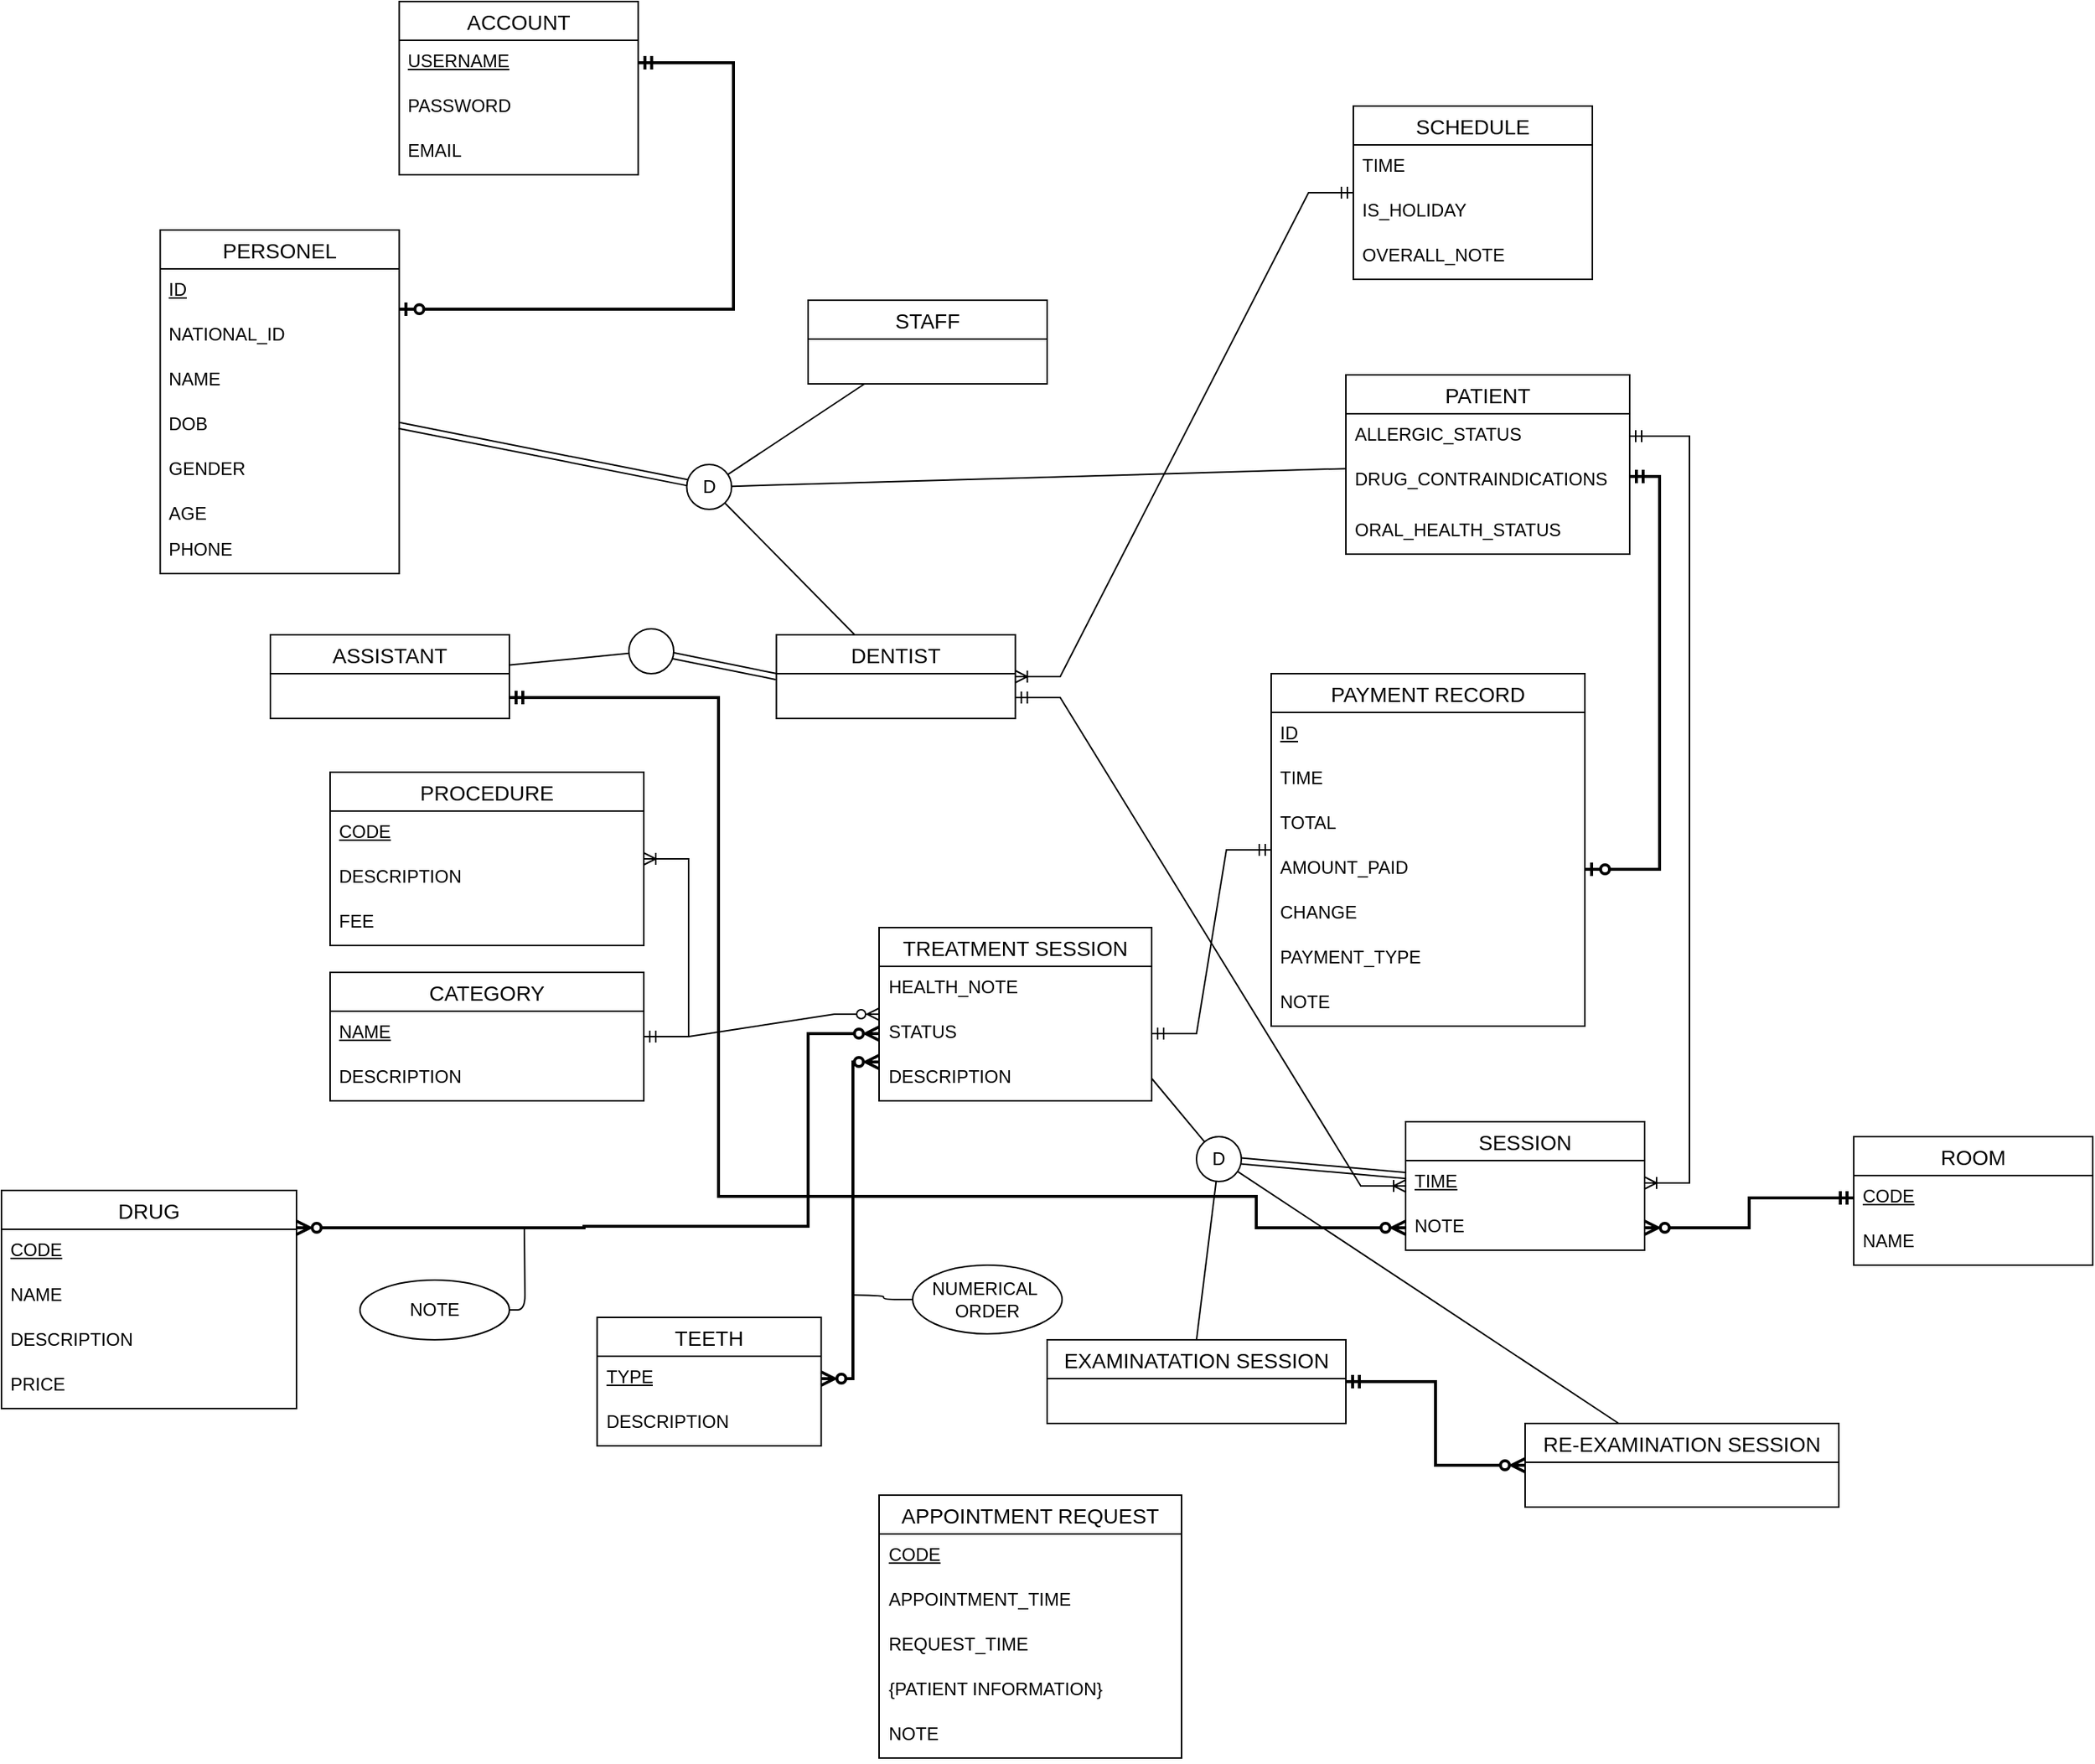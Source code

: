 <mxfile version="21.6.2" type="device">
  <diagram name="Page-1" id="1ZqelRtR58Mp4bGrBmQF">
    <mxGraphModel dx="724" dy="430" grid="1" gridSize="10" guides="1" tooltips="1" connect="1" arrows="1" fold="1" page="1" pageScale="1" pageWidth="850" pageHeight="1100" background="none" math="0" shadow="0">
      <root>
        <mxCell id="0" />
        <mxCell id="1" parent="0" />
        <mxCell id="TScpjYr6p5Fea-ma_9VI-13" value="DENTIST" style="swimlane;fontStyle=0;childLayout=stackLayout;horizontal=1;startSize=26;horizontalStack=0;resizeParent=1;resizeParentMax=0;resizeLast=0;collapsible=1;marginBottom=0;align=center;fontSize=14;" parent="1" vertex="1">
          <mxGeometry x="648.75" y="1044" width="160" height="56" as="geometry" />
        </mxCell>
        <mxCell id="TScpjYr6p5Fea-ma_9VI-52" value="ROOM" style="swimlane;fontStyle=0;childLayout=stackLayout;horizontal=1;startSize=26;horizontalStack=0;resizeParent=1;resizeParentMax=0;resizeLast=0;collapsible=1;marginBottom=0;align=center;fontSize=14;" parent="1" vertex="1">
          <mxGeometry x="1370" y="1380" width="160" height="86" as="geometry" />
        </mxCell>
        <mxCell id="TScpjYr6p5Fea-ma_9VI-53" value="&lt;u&gt;CODE&lt;/u&gt;" style="text;strokeColor=none;fillColor=none;spacingLeft=4;spacingRight=4;overflow=hidden;rotatable=0;points=[[0,0.5],[1,0.5]];portConstraint=eastwest;fontSize=12;whiteSpace=wrap;html=1;" parent="TScpjYr6p5Fea-ma_9VI-52" vertex="1">
          <mxGeometry y="26" width="160" height="30" as="geometry" />
        </mxCell>
        <mxCell id="2ctIC8E9U0INF1ZIrR8m-14" value="NAME" style="text;strokeColor=none;fillColor=none;spacingLeft=4;spacingRight=4;overflow=hidden;rotatable=0;points=[[0,0.5],[1,0.5]];portConstraint=eastwest;fontSize=12;whiteSpace=wrap;html=1;" parent="TScpjYr6p5Fea-ma_9VI-52" vertex="1">
          <mxGeometry y="56" width="160" height="30" as="geometry" />
        </mxCell>
        <mxCell id="TScpjYr6p5Fea-ma_9VI-64" value="PATIENT" style="swimlane;fontStyle=0;childLayout=stackLayout;horizontal=1;startSize=26;horizontalStack=0;resizeParent=1;resizeParentMax=0;resizeLast=0;collapsible=1;marginBottom=0;align=center;fontSize=14;" parent="1" vertex="1">
          <mxGeometry x="1030" y="870" width="190" height="120" as="geometry" />
        </mxCell>
        <mxCell id="tFlB_O44RkPan1QI3NoO-107" value="ALLERGIC_STATUS" style="text;strokeColor=none;fillColor=none;spacingLeft=4;spacingRight=4;overflow=hidden;rotatable=0;points=[[0,0.5],[1,0.5]];portConstraint=eastwest;fontSize=12;whiteSpace=wrap;html=1;" parent="TScpjYr6p5Fea-ma_9VI-64" vertex="1">
          <mxGeometry y="26" width="190" height="30" as="geometry" />
        </mxCell>
        <mxCell id="tFlB_O44RkPan1QI3NoO-108" value="DRUG_CONTRAINDICATIONS" style="text;strokeColor=none;fillColor=none;spacingLeft=4;spacingRight=4;overflow=hidden;rotatable=0;points=[[0,0.5],[1,0.5]];portConstraint=eastwest;fontSize=12;whiteSpace=wrap;html=1;" parent="TScpjYr6p5Fea-ma_9VI-64" vertex="1">
          <mxGeometry y="56" width="190" height="34" as="geometry" />
        </mxCell>
        <mxCell id="tFlB_O44RkPan1QI3NoO-109" value="ORAL_HEALTH_STATUS" style="text;strokeColor=none;fillColor=none;spacingLeft=4;spacingRight=4;overflow=hidden;rotatable=0;points=[[0,0.5],[1,0.5]];portConstraint=eastwest;fontSize=12;whiteSpace=wrap;html=1;" parent="TScpjYr6p5Fea-ma_9VI-64" vertex="1">
          <mxGeometry y="90" width="190" height="30" as="geometry" />
        </mxCell>
        <mxCell id="TScpjYr6p5Fea-ma_9VI-93" value="PAYMENT RECORD" style="swimlane;fontStyle=0;childLayout=stackLayout;horizontal=1;startSize=26;horizontalStack=0;resizeParent=1;resizeParentMax=0;resizeLast=0;collapsible=1;marginBottom=0;align=center;fontSize=14;" parent="1" vertex="1">
          <mxGeometry x="980" y="1070" width="210" height="236" as="geometry" />
        </mxCell>
        <mxCell id="2ctIC8E9U0INF1ZIrR8m-19" value="&lt;u&gt;ID&lt;/u&gt;" style="text;strokeColor=none;fillColor=none;spacingLeft=4;spacingRight=4;overflow=hidden;rotatable=0;points=[[0,0.5],[1,0.5]];portConstraint=eastwest;fontSize=12;whiteSpace=wrap;html=1;" parent="TScpjYr6p5Fea-ma_9VI-93" vertex="1">
          <mxGeometry y="26" width="210" height="30" as="geometry" />
        </mxCell>
        <mxCell id="TScpjYr6p5Fea-ma_9VI-94" value="TIME" style="text;strokeColor=none;fillColor=none;spacingLeft=4;spacingRight=4;overflow=hidden;rotatable=0;points=[[0,0.5],[1,0.5]];portConstraint=eastwest;fontSize=12;whiteSpace=wrap;html=1;" parent="TScpjYr6p5Fea-ma_9VI-93" vertex="1">
          <mxGeometry y="56" width="210" height="30" as="geometry" />
        </mxCell>
        <mxCell id="TScpjYr6p5Fea-ma_9VI-95" value="TOTAL" style="text;strokeColor=none;fillColor=none;spacingLeft=4;spacingRight=4;overflow=hidden;rotatable=0;points=[[0,0.5],[1,0.5]];portConstraint=eastwest;fontSize=12;whiteSpace=wrap;html=1;" parent="TScpjYr6p5Fea-ma_9VI-93" vertex="1">
          <mxGeometry y="86" width="210" height="30" as="geometry" />
        </mxCell>
        <mxCell id="TScpjYr6p5Fea-ma_9VI-96" value="AMOUNT_PAID" style="text;strokeColor=none;fillColor=none;spacingLeft=4;spacingRight=4;overflow=hidden;rotatable=0;points=[[0,0.5],[1,0.5]];portConstraint=eastwest;fontSize=12;whiteSpace=wrap;html=1;" parent="TScpjYr6p5Fea-ma_9VI-93" vertex="1">
          <mxGeometry y="116" width="210" height="30" as="geometry" />
        </mxCell>
        <mxCell id="TScpjYr6p5Fea-ma_9VI-97" value="CHANGE" style="text;strokeColor=none;fillColor=none;spacingLeft=4;spacingRight=4;overflow=hidden;rotatable=0;points=[[0,0.5],[1,0.5]];portConstraint=eastwest;fontSize=12;whiteSpace=wrap;html=1;" parent="TScpjYr6p5Fea-ma_9VI-93" vertex="1">
          <mxGeometry y="146" width="210" height="30" as="geometry" />
        </mxCell>
        <mxCell id="TScpjYr6p5Fea-ma_9VI-98" value="PAYMENT_TYPE" style="text;strokeColor=none;fillColor=none;spacingLeft=4;spacingRight=4;overflow=hidden;rotatable=0;points=[[0,0.5],[1,0.5]];portConstraint=eastwest;fontSize=12;whiteSpace=wrap;html=1;" parent="TScpjYr6p5Fea-ma_9VI-93" vertex="1">
          <mxGeometry y="176" width="210" height="30" as="geometry" />
        </mxCell>
        <mxCell id="4" value="NOTE" style="text;strokeColor=none;fillColor=none;spacingLeft=4;spacingRight=4;overflow=hidden;rotatable=0;points=[[0,0.5],[1,0.5]];portConstraint=eastwest;fontSize=12;whiteSpace=wrap;html=1;" parent="TScpjYr6p5Fea-ma_9VI-93" vertex="1">
          <mxGeometry y="206" width="210" height="30" as="geometry" />
        </mxCell>
        <mxCell id="TScpjYr6p5Fea-ma_9VI-100" value="APPOINTMENT REQUEST" style="swimlane;fontStyle=0;childLayout=stackLayout;horizontal=1;startSize=26;horizontalStack=0;resizeParent=1;resizeParentMax=0;resizeLast=0;collapsible=1;marginBottom=0;align=center;fontSize=14;" parent="1" vertex="1">
          <mxGeometry x="717.5" y="1620" width="202.5" height="176" as="geometry" />
        </mxCell>
        <mxCell id="tFlB_O44RkPan1QI3NoO-69" value="&lt;u&gt;CODE&lt;/u&gt;" style="text;strokeColor=none;fillColor=none;spacingLeft=4;spacingRight=4;overflow=hidden;rotatable=0;points=[[0,0.5],[1,0.5]];portConstraint=eastwest;fontSize=12;whiteSpace=wrap;html=1;" parent="TScpjYr6p5Fea-ma_9VI-100" vertex="1">
          <mxGeometry y="26" width="202.5" height="30" as="geometry" />
        </mxCell>
        <mxCell id="2ctIC8E9U0INF1ZIrR8m-20" value="&lt;span&gt;APPOINTMENT_TIME&lt;/span&gt;" style="text;strokeColor=none;fillColor=none;spacingLeft=4;spacingRight=4;overflow=hidden;rotatable=0;points=[[0,0.5],[1,0.5]];portConstraint=eastwest;fontSize=12;whiteSpace=wrap;html=1;fontStyle=0" parent="TScpjYr6p5Fea-ma_9VI-100" vertex="1">
          <mxGeometry y="56" width="202.5" height="30" as="geometry" />
        </mxCell>
        <mxCell id="tFlB_O44RkPan1QI3NoO-141" value="REQUEST_TIME" style="text;strokeColor=none;fillColor=none;spacingLeft=4;spacingRight=4;overflow=hidden;rotatable=0;points=[[0,0.5],[1,0.5]];portConstraint=eastwest;fontSize=12;whiteSpace=wrap;html=1;fontStyle=0" parent="TScpjYr6p5Fea-ma_9VI-100" vertex="1">
          <mxGeometry y="86" width="202.5" height="30" as="geometry" />
        </mxCell>
        <mxCell id="TScpjYr6p5Fea-ma_9VI-101" value="{PATIENT INFORMATION}" style="text;strokeColor=none;fillColor=none;spacingLeft=4;spacingRight=4;overflow=hidden;rotatable=0;points=[[0,0.5],[1,0.5]];portConstraint=eastwest;fontSize=12;whiteSpace=wrap;html=1;" parent="TScpjYr6p5Fea-ma_9VI-100" vertex="1">
          <mxGeometry y="116" width="202.5" height="30" as="geometry" />
        </mxCell>
        <mxCell id="tFlB_O44RkPan1QI3NoO-68" value="NOTE" style="text;strokeColor=none;fillColor=none;spacingLeft=4;spacingRight=4;overflow=hidden;rotatable=0;points=[[0,0.5],[1,0.5]];portConstraint=eastwest;fontSize=12;whiteSpace=wrap;html=1;" parent="TScpjYr6p5Fea-ma_9VI-100" vertex="1">
          <mxGeometry y="146" width="202.5" height="30" as="geometry" />
        </mxCell>
        <mxCell id="2ctIC8E9U0INF1ZIrR8m-1" value="STAFF" style="swimlane;fontStyle=0;childLayout=stackLayout;horizontal=1;startSize=26;horizontalStack=0;resizeParent=1;resizeParentMax=0;resizeLast=0;collapsible=1;marginBottom=0;align=center;fontSize=14;" parent="1" vertex="1">
          <mxGeometry x="670" y="820" width="160" height="56" as="geometry" />
        </mxCell>
        <mxCell id="2ctIC8E9U0INF1ZIrR8m-5" value="PERSONEL" style="swimlane;fontStyle=0;childLayout=stackLayout;horizontal=1;startSize=26;horizontalStack=0;resizeParent=1;resizeParentMax=0;resizeLast=0;collapsible=1;marginBottom=0;align=center;fontSize=14;" parent="1" vertex="1">
          <mxGeometry x="236.25" y="773" width="160" height="230" as="geometry" />
        </mxCell>
        <mxCell id="2ctIC8E9U0INF1ZIrR8m-6" value="&lt;u&gt;ID&lt;/u&gt;" style="text;strokeColor=none;fillColor=none;spacingLeft=4;spacingRight=4;overflow=hidden;rotatable=0;points=[[0,0.5],[1,0.5]];portConstraint=eastwest;fontSize=12;whiteSpace=wrap;html=1;" parent="2ctIC8E9U0INF1ZIrR8m-5" vertex="1">
          <mxGeometry y="26" width="160" height="30" as="geometry" />
        </mxCell>
        <mxCell id="2ctIC8E9U0INF1ZIrR8m-7" value="NATIONAL_ID" style="text;strokeColor=none;fillColor=none;spacingLeft=4;spacingRight=4;overflow=hidden;rotatable=0;points=[[0,0.5],[1,0.5]];portConstraint=eastwest;fontSize=12;whiteSpace=wrap;html=1;" parent="2ctIC8E9U0INF1ZIrR8m-5" vertex="1">
          <mxGeometry y="56" width="160" height="30" as="geometry" />
        </mxCell>
        <mxCell id="2ctIC8E9U0INF1ZIrR8m-8" value="NAME" style="text;strokeColor=none;fillColor=none;spacingLeft=4;spacingRight=4;overflow=hidden;rotatable=0;points=[[0,0.5],[1,0.5]];portConstraint=eastwest;fontSize=12;whiteSpace=wrap;html=1;" parent="2ctIC8E9U0INF1ZIrR8m-5" vertex="1">
          <mxGeometry y="86" width="160" height="30" as="geometry" />
        </mxCell>
        <mxCell id="2ctIC8E9U0INF1ZIrR8m-11" value="DOB" style="text;strokeColor=none;fillColor=none;spacingLeft=4;spacingRight=4;overflow=hidden;rotatable=0;points=[[0,0.5],[1,0.5]];portConstraint=eastwest;fontSize=12;whiteSpace=wrap;html=1;" parent="2ctIC8E9U0INF1ZIrR8m-5" vertex="1">
          <mxGeometry y="116" width="160" height="30" as="geometry" />
        </mxCell>
        <mxCell id="tFlB_O44RkPan1QI3NoO-49" value="GENDER" style="text;strokeColor=none;fillColor=none;spacingLeft=4;spacingRight=4;overflow=hidden;rotatable=0;points=[[0,0.5],[1,0.5]];portConstraint=eastwest;fontSize=12;whiteSpace=wrap;html=1;" parent="2ctIC8E9U0INF1ZIrR8m-5" vertex="1">
          <mxGeometry y="146" width="160" height="30" as="geometry" />
        </mxCell>
        <mxCell id="tFlB_O44RkPan1QI3NoO-117" value="AGE" style="text;strokeColor=none;fillColor=none;spacingLeft=4;spacingRight=4;overflow=hidden;rotatable=0;points=[[0,0.5],[1,0.5]];portConstraint=eastwest;fontSize=12;whiteSpace=wrap;html=1;" parent="2ctIC8E9U0INF1ZIrR8m-5" vertex="1">
          <mxGeometry y="176" width="160" height="24" as="geometry" />
        </mxCell>
        <mxCell id="3" value="PHONE" style="text;strokeColor=none;fillColor=none;spacingLeft=4;spacingRight=4;overflow=hidden;rotatable=0;points=[[0,0.5],[1,0.5]];portConstraint=eastwest;fontSize=12;whiteSpace=wrap;html=1;" parent="2ctIC8E9U0INF1ZIrR8m-5" vertex="1">
          <mxGeometry y="200" width="160" height="30" as="geometry" />
        </mxCell>
        <mxCell id="2ctIC8E9U0INF1ZIrR8m-22" value="SCHEDULE" style="swimlane;fontStyle=0;childLayout=stackLayout;horizontal=1;startSize=26;horizontalStack=0;resizeParent=1;resizeParentMax=0;resizeLast=0;collapsible=1;marginBottom=0;align=center;fontSize=14;" parent="1" vertex="1">
          <mxGeometry x="1035" y="690" width="160" height="116" as="geometry" />
        </mxCell>
        <mxCell id="2ctIC8E9U0INF1ZIrR8m-23" value="TIME" style="text;strokeColor=none;fillColor=none;spacingLeft=4;spacingRight=4;overflow=hidden;rotatable=0;points=[[0,0.5],[1,0.5]];portConstraint=eastwest;fontSize=12;whiteSpace=wrap;html=1;" parent="2ctIC8E9U0INF1ZIrR8m-22" vertex="1">
          <mxGeometry y="26" width="160" height="30" as="geometry" />
        </mxCell>
        <mxCell id="2ctIC8E9U0INF1ZIrR8m-24" value="IS_HOLIDAY" style="text;strokeColor=none;fillColor=none;spacingLeft=4;spacingRight=4;overflow=hidden;rotatable=0;points=[[0,0.5],[1,0.5]];portConstraint=eastwest;fontSize=12;whiteSpace=wrap;html=1;" parent="2ctIC8E9U0INF1ZIrR8m-22" vertex="1">
          <mxGeometry y="56" width="160" height="30" as="geometry" />
        </mxCell>
        <mxCell id="2ctIC8E9U0INF1ZIrR8m-25" value="OVERALL_NOTE" style="text;strokeColor=none;fillColor=none;spacingLeft=4;spacingRight=4;overflow=hidden;rotatable=0;points=[[0,0.5],[1,0.5]];portConstraint=eastwest;fontSize=12;whiteSpace=wrap;html=1;" parent="2ctIC8E9U0INF1ZIrR8m-22" vertex="1">
          <mxGeometry y="86" width="160" height="30" as="geometry" />
        </mxCell>
        <mxCell id="tFlB_O44RkPan1QI3NoO-11" value="TREATMENT SESSION" style="swimlane;fontStyle=0;childLayout=stackLayout;horizontal=1;startSize=26;horizontalStack=0;resizeParent=1;resizeParentMax=0;resizeLast=0;collapsible=1;marginBottom=0;align=center;fontSize=14;" parent="1" vertex="1">
          <mxGeometry x="717.5" y="1240" width="182.5" height="116" as="geometry" />
        </mxCell>
        <mxCell id="tFlB_O44RkPan1QI3NoO-12" value="HEALTH_NOTE" style="text;strokeColor=none;fillColor=none;spacingLeft=4;spacingRight=4;overflow=hidden;rotatable=0;points=[[0,0.5],[1,0.5]];portConstraint=eastwest;fontSize=12;whiteSpace=wrap;html=1;" parent="tFlB_O44RkPan1QI3NoO-11" vertex="1">
          <mxGeometry y="26" width="182.5" height="30" as="geometry" />
        </mxCell>
        <mxCell id="tFlB_O44RkPan1QI3NoO-13" value="STATUS" style="text;strokeColor=none;fillColor=none;spacingLeft=4;spacingRight=4;overflow=hidden;rotatable=0;points=[[0,0.5],[1,0.5]];portConstraint=eastwest;fontSize=12;whiteSpace=wrap;html=1;" parent="tFlB_O44RkPan1QI3NoO-11" vertex="1">
          <mxGeometry y="56" width="182.5" height="30" as="geometry" />
        </mxCell>
        <mxCell id="tFlB_O44RkPan1QI3NoO-96" value="DESCRIPTION" style="text;strokeColor=none;fillColor=none;spacingLeft=4;spacingRight=4;overflow=hidden;rotatable=0;points=[[0,0.5],[1,0.5]];portConstraint=eastwest;fontSize=12;whiteSpace=wrap;html=1;" parent="tFlB_O44RkPan1QI3NoO-11" vertex="1">
          <mxGeometry y="86" width="182.5" height="30" as="geometry" />
        </mxCell>
        <mxCell id="tFlB_O44RkPan1QI3NoO-19" value="CATEGORY" style="swimlane;fontStyle=0;childLayout=stackLayout;horizontal=1;startSize=26;horizontalStack=0;resizeParent=1;resizeParentMax=0;resizeLast=0;collapsible=1;marginBottom=0;align=center;fontSize=14;" parent="1" vertex="1">
          <mxGeometry x="350" y="1270" width="210" height="86" as="geometry" />
        </mxCell>
        <mxCell id="tFlB_O44RkPan1QI3NoO-20" value="&lt;u&gt;NAME&lt;/u&gt;" style="text;strokeColor=none;fillColor=none;spacingLeft=4;spacingRight=4;overflow=hidden;rotatable=0;points=[[0,0.5],[1,0.5]];portConstraint=eastwest;fontSize=12;whiteSpace=wrap;html=1;" parent="tFlB_O44RkPan1QI3NoO-19" vertex="1">
          <mxGeometry y="26" width="210" height="30" as="geometry" />
        </mxCell>
        <mxCell id="dPmDBc9KIw9kbBb1pNCt-47" value="DESCRIPTION" style="text;strokeColor=none;fillColor=none;spacingLeft=4;spacingRight=4;overflow=hidden;rotatable=0;points=[[0,0.5],[1,0.5]];portConstraint=eastwest;fontSize=12;whiteSpace=wrap;html=1;" vertex="1" parent="tFlB_O44RkPan1QI3NoO-19">
          <mxGeometry y="56" width="210" height="30" as="geometry" />
        </mxCell>
        <mxCell id="tFlB_O44RkPan1QI3NoO-21" value="PROCEDURE" style="swimlane;fontStyle=0;childLayout=stackLayout;horizontal=1;startSize=26;horizontalStack=0;resizeParent=1;resizeParentMax=0;resizeLast=0;collapsible=1;marginBottom=0;align=center;fontSize=14;" parent="1" vertex="1">
          <mxGeometry x="350" y="1136" width="210" height="116" as="geometry" />
        </mxCell>
        <mxCell id="tFlB_O44RkPan1QI3NoO-22" value="&lt;u&gt;CODE&lt;/u&gt;" style="text;strokeColor=none;fillColor=none;spacingLeft=4;spacingRight=4;overflow=hidden;rotatable=0;points=[[0,0.5],[1,0.5]];portConstraint=eastwest;fontSize=12;whiteSpace=wrap;html=1;" parent="tFlB_O44RkPan1QI3NoO-21" vertex="1">
          <mxGeometry y="26" width="210" height="30" as="geometry" />
        </mxCell>
        <mxCell id="tFlB_O44RkPan1QI3NoO-23" value="DESCRIPTION" style="text;strokeColor=none;fillColor=none;spacingLeft=4;spacingRight=4;overflow=hidden;rotatable=0;points=[[0,0.5],[1,0.5]];portConstraint=eastwest;fontSize=12;whiteSpace=wrap;html=1;" parent="tFlB_O44RkPan1QI3NoO-21" vertex="1">
          <mxGeometry y="56" width="210" height="30" as="geometry" />
        </mxCell>
        <mxCell id="tFlB_O44RkPan1QI3NoO-27" value="FEE" style="text;strokeColor=none;fillColor=none;spacingLeft=4;spacingRight=4;overflow=hidden;rotatable=0;points=[[0,0.5],[1,0.5]];portConstraint=eastwest;fontSize=12;whiteSpace=wrap;html=1;" parent="tFlB_O44RkPan1QI3NoO-21" vertex="1">
          <mxGeometry y="86" width="210" height="30" as="geometry" />
        </mxCell>
        <mxCell id="tFlB_O44RkPan1QI3NoO-24" value="TEETH" style="swimlane;fontStyle=0;childLayout=stackLayout;horizontal=1;startSize=26;horizontalStack=0;resizeParent=1;resizeParentMax=0;resizeLast=0;collapsible=1;marginBottom=0;align=center;fontSize=14;" parent="1" vertex="1">
          <mxGeometry x="528.75" y="1501" width="150" height="86" as="geometry" />
        </mxCell>
        <mxCell id="tFlB_O44RkPan1QI3NoO-25" value="&lt;u&gt;TYPE&lt;/u&gt;" style="text;strokeColor=none;fillColor=none;spacingLeft=4;spacingRight=4;overflow=hidden;rotatable=0;points=[[0,0.5],[1,0.5]];portConstraint=eastwest;fontSize=12;whiteSpace=wrap;html=1;" parent="tFlB_O44RkPan1QI3NoO-24" vertex="1">
          <mxGeometry y="26" width="150" height="30" as="geometry" />
        </mxCell>
        <mxCell id="tFlB_O44RkPan1QI3NoO-26" value="DESCRIPTION" style="text;strokeColor=none;fillColor=none;spacingLeft=4;spacingRight=4;overflow=hidden;rotatable=0;points=[[0,0.5],[1,0.5]];portConstraint=eastwest;fontSize=12;whiteSpace=wrap;html=1;" parent="tFlB_O44RkPan1QI3NoO-24" vertex="1">
          <mxGeometry y="56" width="150" height="30" as="geometry" />
        </mxCell>
        <mxCell id="tFlB_O44RkPan1QI3NoO-32" value="" style="edgeStyle=entityRelationEdgeStyle;fontSize=12;html=1;endArrow=ERoneToMany;startArrow=ERmandOne;rounded=0;" parent="1" source="tFlB_O44RkPan1QI3NoO-19" target="tFlB_O44RkPan1QI3NoO-21" edge="1">
          <mxGeometry width="100" height="100" relative="1" as="geometry">
            <mxPoint x="670" y="1338" as="sourcePoint" />
            <mxPoint x="870" y="1268" as="targetPoint" />
          </mxGeometry>
        </mxCell>
        <mxCell id="tFlB_O44RkPan1QI3NoO-38" value="ASSISTANT" style="swimlane;fontStyle=0;childLayout=stackLayout;horizontal=1;startSize=26;horizontalStack=0;resizeParent=1;resizeParentMax=0;resizeLast=0;collapsible=1;marginBottom=0;align=center;fontSize=14;" parent="1" vertex="1">
          <mxGeometry x="310" y="1044" width="160" height="56" as="geometry" />
        </mxCell>
        <mxCell id="tFlB_O44RkPan1QI3NoO-40" value="" style="edgeStyle=entityRelationEdgeStyle;fontSize=12;html=1;endArrow=ERoneToMany;startArrow=ERmandOne;rounded=0;exitX=1;exitY=0.75;exitDx=0;exitDy=0;" parent="1" source="TScpjYr6p5Fea-ma_9VI-13" target="tFlB_O44RkPan1QI3NoO-127" edge="1">
          <mxGeometry width="100" height="100" relative="1" as="geometry">
            <mxPoint x="840" y="1230" as="sourcePoint" />
            <mxPoint x="940" y="1130" as="targetPoint" />
          </mxGeometry>
        </mxCell>
        <mxCell id="tFlB_O44RkPan1QI3NoO-42" value="ACCOUNT" style="swimlane;fontStyle=0;childLayout=stackLayout;horizontal=1;startSize=26;horizontalStack=0;resizeParent=1;resizeParentMax=0;resizeLast=0;collapsible=1;marginBottom=0;align=center;fontSize=14;" parent="1" vertex="1">
          <mxGeometry x="396.25" y="620" width="160" height="116" as="geometry" />
        </mxCell>
        <mxCell id="tFlB_O44RkPan1QI3NoO-43" value="&lt;u&gt;USERNAME&lt;/u&gt;" style="text;strokeColor=none;fillColor=none;spacingLeft=4;spacingRight=4;overflow=hidden;rotatable=0;points=[[0,0.5],[1,0.5]];portConstraint=eastwest;fontSize=12;whiteSpace=wrap;html=1;" parent="tFlB_O44RkPan1QI3NoO-42" vertex="1">
          <mxGeometry y="26" width="160" height="30" as="geometry" />
        </mxCell>
        <mxCell id="tFlB_O44RkPan1QI3NoO-44" value="PASSWORD" style="text;strokeColor=none;fillColor=none;spacingLeft=4;spacingRight=4;overflow=hidden;rotatable=0;points=[[0,0.5],[1,0.5]];portConstraint=eastwest;fontSize=12;whiteSpace=wrap;html=1;" parent="tFlB_O44RkPan1QI3NoO-42" vertex="1">
          <mxGeometry y="56" width="160" height="30" as="geometry" />
        </mxCell>
        <mxCell id="tFlB_O44RkPan1QI3NoO-47" value="EMAIL" style="text;strokeColor=none;fillColor=none;spacingLeft=4;spacingRight=4;overflow=hidden;rotatable=0;points=[[0,0.5],[1,0.5]];portConstraint=eastwest;fontSize=12;whiteSpace=wrap;html=1;" parent="tFlB_O44RkPan1QI3NoO-42" vertex="1">
          <mxGeometry y="86" width="160" height="30" as="geometry" />
        </mxCell>
        <mxCell id="tFlB_O44RkPan1QI3NoO-51" value="DRUG" style="swimlane;fontStyle=0;childLayout=stackLayout;horizontal=1;startSize=26;horizontalStack=0;resizeParent=1;resizeParentMax=0;resizeLast=0;collapsible=1;marginBottom=0;align=center;fontSize=14;" parent="1" vertex="1">
          <mxGeometry x="130" y="1416" width="197.5" height="146" as="geometry" />
        </mxCell>
        <mxCell id="tFlB_O44RkPan1QI3NoO-52" value="CODE" style="text;strokeColor=none;fillColor=none;spacingLeft=4;spacingRight=4;overflow=hidden;rotatable=0;points=[[0,0.5],[1,0.5]];portConstraint=eastwest;fontSize=12;whiteSpace=wrap;html=1;fontStyle=4" parent="tFlB_O44RkPan1QI3NoO-51" vertex="1">
          <mxGeometry y="26" width="197.5" height="30" as="geometry" />
        </mxCell>
        <mxCell id="tFlB_O44RkPan1QI3NoO-53" value="NAME" style="text;strokeColor=none;fillColor=none;spacingLeft=4;spacingRight=4;overflow=hidden;rotatable=0;points=[[0,0.5],[1,0.5]];portConstraint=eastwest;fontSize=12;whiteSpace=wrap;html=1;" parent="tFlB_O44RkPan1QI3NoO-51" vertex="1">
          <mxGeometry y="56" width="197.5" height="30" as="geometry" />
        </mxCell>
        <mxCell id="tFlB_O44RkPan1QI3NoO-54" value="DESCRIPTION" style="text;strokeColor=none;fillColor=none;spacingLeft=4;spacingRight=4;overflow=hidden;rotatable=0;points=[[0,0.5],[1,0.5]];portConstraint=eastwest;fontSize=12;whiteSpace=wrap;html=1;" parent="tFlB_O44RkPan1QI3NoO-51" vertex="1">
          <mxGeometry y="86" width="197.5" height="30" as="geometry" />
        </mxCell>
        <mxCell id="tFlB_O44RkPan1QI3NoO-101" value="PRICE" style="text;strokeColor=none;fillColor=none;spacingLeft=4;spacingRight=4;overflow=hidden;rotatable=0;points=[[0,0.5],[1,0.5]];portConstraint=eastwest;fontSize=12;whiteSpace=wrap;html=1;" parent="tFlB_O44RkPan1QI3NoO-51" vertex="1">
          <mxGeometry y="116" width="197.5" height="30" as="geometry" />
        </mxCell>
        <mxCell id="tFlB_O44RkPan1QI3NoO-77" value="" style="edgeStyle=entityRelationEdgeStyle;fontSize=12;html=1;endArrow=ERmandOne;startArrow=ERmandOne;rounded=0;" parent="1" source="tFlB_O44RkPan1QI3NoO-13" target="TScpjYr6p5Fea-ma_9VI-93" edge="1">
          <mxGeometry width="100" height="100" relative="1" as="geometry">
            <mxPoint x="887.5" y="1266" as="sourcePoint" />
            <mxPoint x="970" y="818" as="targetPoint" />
          </mxGeometry>
        </mxCell>
        <mxCell id="tFlB_O44RkPan1QI3NoO-88" value="" style="edgeStyle=entityRelationEdgeStyle;fontSize=12;html=1;endArrow=ERoneToMany;startArrow=ERmandOne;rounded=0;" parent="1" source="2ctIC8E9U0INF1ZIrR8m-22" target="TScpjYr6p5Fea-ma_9VI-13" edge="1">
          <mxGeometry width="100" height="100" relative="1" as="geometry">
            <mxPoint x="890" y="880" as="sourcePoint" />
            <mxPoint x="810" y="1010" as="targetPoint" />
          </mxGeometry>
        </mxCell>
        <mxCell id="tFlB_O44RkPan1QI3NoO-89" value="RE-EXAMINATION SESSION" style="swimlane;fontStyle=0;childLayout=stackLayout;horizontal=1;startSize=26;horizontalStack=0;resizeParent=1;resizeParentMax=0;resizeLast=0;collapsible=1;marginBottom=0;align=center;fontSize=14;" parent="1" vertex="1">
          <mxGeometry x="1150" y="1572" width="210" height="56" as="geometry" />
        </mxCell>
        <mxCell id="tFlB_O44RkPan1QI3NoO-97" value="" style="edgeStyle=entityRelationEdgeStyle;fontSize=12;html=1;endArrow=ERzeroToMany;startArrow=ERmandOne;rounded=0;endFill=0;" parent="1" source="tFlB_O44RkPan1QI3NoO-19" target="tFlB_O44RkPan1QI3NoO-11" edge="1">
          <mxGeometry width="100" height="100" relative="1" as="geometry">
            <mxPoint x="650" y="1370" as="sourcePoint" />
            <mxPoint x="690" y="1450" as="targetPoint" />
          </mxGeometry>
        </mxCell>
        <mxCell id="47" style="edgeStyle=orthogonalEdgeStyle;html=1;startArrow=none;startFill=0;endArrow=none;endFill=0;" parent="1" source="tFlB_O44RkPan1QI3NoO-103" edge="1">
          <mxGeometry relative="1" as="geometry">
            <mxPoint x="700" y="1486" as="targetPoint" />
          </mxGeometry>
        </mxCell>
        <mxCell id="tFlB_O44RkPan1QI3NoO-103" value="NUMERICAL&amp;nbsp; ORDER" style="ellipse;whiteSpace=wrap;html=1;align=center;" parent="1" vertex="1">
          <mxGeometry x="740" y="1466" width="100" height="46" as="geometry" />
        </mxCell>
        <mxCell id="tFlB_O44RkPan1QI3NoO-122" value="EXAMINATATION SESSION" style="swimlane;fontStyle=0;childLayout=stackLayout;horizontal=1;startSize=26;horizontalStack=0;resizeParent=1;resizeParentMax=0;resizeLast=0;collapsible=1;marginBottom=0;align=center;fontSize=14;" parent="1" vertex="1">
          <mxGeometry x="830" y="1516" width="200" height="56" as="geometry" />
        </mxCell>
        <mxCell id="tFlB_O44RkPan1QI3NoO-127" value="SESSION" style="swimlane;fontStyle=0;childLayout=stackLayout;horizontal=1;startSize=26;horizontalStack=0;resizeParent=1;resizeParentMax=0;resizeLast=0;collapsible=1;marginBottom=0;align=center;fontSize=14;" parent="1" vertex="1">
          <mxGeometry x="1070" y="1370" width="160" height="86" as="geometry" />
        </mxCell>
        <mxCell id="tFlB_O44RkPan1QI3NoO-128" value="&lt;u&gt;TIME&lt;/u&gt;" style="text;strokeColor=none;fillColor=none;spacingLeft=4;spacingRight=4;overflow=hidden;rotatable=0;points=[[0,0.5],[1,0.5]];portConstraint=eastwest;fontSize=12;whiteSpace=wrap;html=1;" parent="tFlB_O44RkPan1QI3NoO-127" vertex="1">
          <mxGeometry y="26" width="160" height="30" as="geometry" />
        </mxCell>
        <mxCell id="tFlB_O44RkPan1QI3NoO-136" value="NOTE" style="text;strokeColor=none;fillColor=none;spacingLeft=4;spacingRight=4;overflow=hidden;rotatable=0;points=[[0,0.5],[1,0.5]];portConstraint=eastwest;fontSize=12;whiteSpace=wrap;html=1;" parent="tFlB_O44RkPan1QI3NoO-127" vertex="1">
          <mxGeometry y="56" width="160" height="30" as="geometry" />
        </mxCell>
        <mxCell id="tFlB_O44RkPan1QI3NoO-135" value="" style="edgeStyle=entityRelationEdgeStyle;fontSize=12;html=1;endArrow=ERoneToMany;startArrow=ERmandOne;rounded=0;" parent="1" source="tFlB_O44RkPan1QI3NoO-107" target="tFlB_O44RkPan1QI3NoO-128" edge="1">
          <mxGeometry width="100" height="100" relative="1" as="geometry">
            <mxPoint x="1300" y="1290" as="sourcePoint" />
            <mxPoint x="1400" y="1190" as="targetPoint" />
          </mxGeometry>
        </mxCell>
        <mxCell id="46" style="edgeStyle=orthogonalEdgeStyle;html=1;startArrow=none;startFill=0;endArrow=none;endFill=0;" parent="1" source="10" edge="1">
          <mxGeometry relative="1" as="geometry">
            <mxPoint x="480" y="1440" as="targetPoint" />
          </mxGeometry>
        </mxCell>
        <mxCell id="10" value="NOTE" style="ellipse;whiteSpace=wrap;html=1;align=center;" parent="1" vertex="1">
          <mxGeometry x="370" y="1476" width="100" height="40" as="geometry" />
        </mxCell>
        <mxCell id="12" value="" style="edgeStyle=orthogonalEdgeStyle;fontSize=12;html=1;endArrow=ERzeroToOne;startArrow=ERmandOne;rounded=0;exitX=1;exitY=0.5;exitDx=0;exitDy=0;endFill=0;strokeWidth=2;" parent="1" source="tFlB_O44RkPan1QI3NoO-43" target="2ctIC8E9U0INF1ZIrR8m-6" edge="1">
          <mxGeometry width="100" height="100" relative="1" as="geometry">
            <mxPoint x="927.5" y="620" as="sourcePoint" />
            <mxPoint x="887.5" y="770" as="targetPoint" />
            <Array as="points">
              <mxPoint x="620" y="661" />
              <mxPoint x="620" y="826" />
            </Array>
          </mxGeometry>
        </mxCell>
        <mxCell id="15" value="" style="edgeStyle=orthogonalEdgeStyle;fontSize=12;html=1;endArrow=ERzeroToOne;startArrow=ERmandOne;rounded=0;entryX=1;entryY=0.5;entryDx=0;entryDy=0;endFill=0;strokeWidth=2;" parent="1" source="TScpjYr6p5Fea-ma_9VI-64" target="TScpjYr6p5Fea-ma_9VI-96" edge="1">
          <mxGeometry width="100" height="100" relative="1" as="geometry">
            <mxPoint x="1450" y="1044" as="sourcePoint" />
            <mxPoint x="1410" y="1194" as="targetPoint" />
            <Array as="points">
              <mxPoint x="1240" y="938" />
              <mxPoint x="1240" y="1201" />
            </Array>
          </mxGeometry>
        </mxCell>
        <mxCell id="16" value="" style="edgeStyle=orthogonalEdgeStyle;fontSize=12;html=1;endArrow=ERzeroToMany;startArrow=ERmandOne;rounded=0;entryX=1;entryY=0.5;entryDx=0;entryDy=0;endFill=0;strokeWidth=2;" parent="1" source="TScpjYr6p5Fea-ma_9VI-52" target="tFlB_O44RkPan1QI3NoO-136" edge="1">
          <mxGeometry width="100" height="100" relative="1" as="geometry">
            <mxPoint x="1380" y="1191" as="sourcePoint" />
            <mxPoint x="1340" y="1341" as="targetPoint" />
            <Array as="points">
              <mxPoint x="1300" y="1421" />
              <mxPoint x="1300" y="1441" />
            </Array>
          </mxGeometry>
        </mxCell>
        <mxCell id="18" value="" style="fontSize=12;html=1;endArrow=ERzeroToMany;startArrow=ERzeroToMany;rounded=0;exitX=0;exitY=0.5;exitDx=0;exitDy=0;endFill=0;strokeWidth=2;startFill=0;edgeStyle=orthogonalEdgeStyle;" parent="1" source="tFlB_O44RkPan1QI3NoO-13" target="tFlB_O44RkPan1QI3NoO-51" edge="1">
          <mxGeometry width="100" height="100" relative="1" as="geometry">
            <mxPoint x="440" y="1630" as="sourcePoint" />
            <mxPoint x="260" y="1650" as="targetPoint" />
            <Array as="points">
              <mxPoint x="670" y="1311" />
              <mxPoint x="670" y="1440" />
              <mxPoint x="520" y="1440" />
              <mxPoint x="520" y="1441" />
            </Array>
          </mxGeometry>
        </mxCell>
        <mxCell id="19" value="" style="edgeStyle=orthogonalEdgeStyle;fontSize=12;html=1;endArrow=ERzeroToMany;startArrow=ERzeroToMany;rounded=0;entryX=1;entryY=0.5;entryDx=0;entryDy=0;endFill=0;strokeWidth=2;startFill=0;" parent="1" source="tFlB_O44RkPan1QI3NoO-96" target="tFlB_O44RkPan1QI3NoO-25" edge="1">
          <mxGeometry width="100" height="100" relative="1" as="geometry">
            <mxPoint x="690" y="1340" as="sourcePoint" />
            <mxPoint x="280" y="1608" as="targetPoint" />
            <Array as="points">
              <mxPoint x="700" y="1330" />
              <mxPoint x="700" y="1542" />
            </Array>
          </mxGeometry>
        </mxCell>
        <mxCell id="20" value="" style="edgeStyle=orthogonalEdgeStyle;fontSize=12;html=1;endArrow=ERzeroToMany;startArrow=ERmandOne;rounded=0;exitX=1;exitY=0.75;exitDx=0;exitDy=0;entryX=0;entryY=0.5;entryDx=0;entryDy=0;endFill=0;strokeWidth=2;" parent="1" source="tFlB_O44RkPan1QI3NoO-38" target="tFlB_O44RkPan1QI3NoO-136" edge="1">
          <mxGeometry width="100" height="100" relative="1" as="geometry">
            <mxPoint x="818.75" y="1151" as="sourcePoint" />
            <mxPoint x="638.75" y="1171" as="targetPoint" />
            <Array as="points">
              <mxPoint x="610" y="1086" />
              <mxPoint x="610" y="1420" />
              <mxPoint x="970" y="1420" />
              <mxPoint x="970" y="1441" />
            </Array>
          </mxGeometry>
        </mxCell>
        <mxCell id="31" style="edgeStyle=none;html=1;entryX=0.5;entryY=0;entryDx=0;entryDy=0;startArrow=none;startFill=0;endArrow=none;endFill=0;startSize=13;endSize=12;" parent="1" source="30" target="tFlB_O44RkPan1QI3NoO-122" edge="1">
          <mxGeometry relative="1" as="geometry" />
        </mxCell>
        <mxCell id="32" style="edgeStyle=none;html=1;entryX=1;entryY=0.5;entryDx=0;entryDy=0;startArrow=none;startFill=0;endArrow=none;endFill=0;startSize=13;endSize=12;" parent="1" source="30" target="tFlB_O44RkPan1QI3NoO-96" edge="1">
          <mxGeometry relative="1" as="geometry" />
        </mxCell>
        <mxCell id="33" style="edgeStyle=none;html=1;startArrow=none;startFill=0;endArrow=none;endFill=0;shape=link;" parent="1" source="30" target="tFlB_O44RkPan1QI3NoO-127" edge="1">
          <mxGeometry relative="1" as="geometry" />
        </mxCell>
        <mxCell id="30" value="D" style="ellipse;whiteSpace=wrap;html=1;aspect=fixed;" parent="1" vertex="1">
          <mxGeometry x="930" y="1380" width="30" height="30" as="geometry" />
        </mxCell>
        <mxCell id="37" style="edgeStyle=none;html=1;startArrow=none;startFill=0;endArrow=none;endFill=0;" parent="1" source="30" target="tFlB_O44RkPan1QI3NoO-89" edge="1">
          <mxGeometry relative="1" as="geometry" />
        </mxCell>
        <mxCell id="39" style="edgeStyle=none;html=1;startArrow=none;startFill=0;endArrow=none;endFill=0;shape=link;" parent="1" source="38" target="2ctIC8E9U0INF1ZIrR8m-5" edge="1">
          <mxGeometry relative="1" as="geometry" />
        </mxCell>
        <mxCell id="40" style="edgeStyle=none;html=1;startArrow=none;startFill=0;endArrow=none;endFill=0;" parent="1" source="38" target="2ctIC8E9U0INF1ZIrR8m-1" edge="1">
          <mxGeometry relative="1" as="geometry" />
        </mxCell>
        <mxCell id="41" style="edgeStyle=none;html=1;startArrow=none;startFill=0;endArrow=none;endFill=0;" parent="1" source="38" target="TScpjYr6p5Fea-ma_9VI-13" edge="1">
          <mxGeometry relative="1" as="geometry" />
        </mxCell>
        <mxCell id="42" style="edgeStyle=none;html=1;startArrow=none;startFill=0;endArrow=none;endFill=0;" parent="1" source="38" target="TScpjYr6p5Fea-ma_9VI-64" edge="1">
          <mxGeometry relative="1" as="geometry" />
        </mxCell>
        <mxCell id="38" value="D" style="ellipse;whiteSpace=wrap;html=1;aspect=fixed;" parent="1" vertex="1">
          <mxGeometry x="588.75" y="930" width="30" height="30" as="geometry" />
        </mxCell>
        <mxCell id="44" style="edgeStyle=none;html=1;entryX=0;entryY=0.5;entryDx=0;entryDy=0;startArrow=none;startFill=0;endArrow=none;endFill=0;shape=link;" parent="1" source="43" target="TScpjYr6p5Fea-ma_9VI-13" edge="1">
          <mxGeometry relative="1" as="geometry" />
        </mxCell>
        <mxCell id="45" style="edgeStyle=none;html=1;startArrow=none;startFill=0;endArrow=none;endFill=0;" parent="1" source="43" target="tFlB_O44RkPan1QI3NoO-38" edge="1">
          <mxGeometry relative="1" as="geometry" />
        </mxCell>
        <mxCell id="43" value="" style="ellipse;whiteSpace=wrap;html=1;aspect=fixed;" parent="1" vertex="1">
          <mxGeometry x="550" y="1040" width="30" height="30" as="geometry" />
        </mxCell>
        <mxCell id="17" value="" style="edgeStyle=orthogonalEdgeStyle;fontSize=12;html=1;endArrow=ERzeroToMany;startArrow=ERmandOne;rounded=0;endFill=0;strokeWidth=2;" parent="1" source="tFlB_O44RkPan1QI3NoO-122" target="tFlB_O44RkPan1QI3NoO-89" edge="1">
          <mxGeometry width="100" height="100" relative="1" as="geometry">
            <mxPoint x="1035" y="1530.03" as="sourcePoint" />
            <mxPoint x="1195" y="1530.03" as="targetPoint" />
            <Array as="points" />
          </mxGeometry>
        </mxCell>
      </root>
    </mxGraphModel>
  </diagram>
</mxfile>
